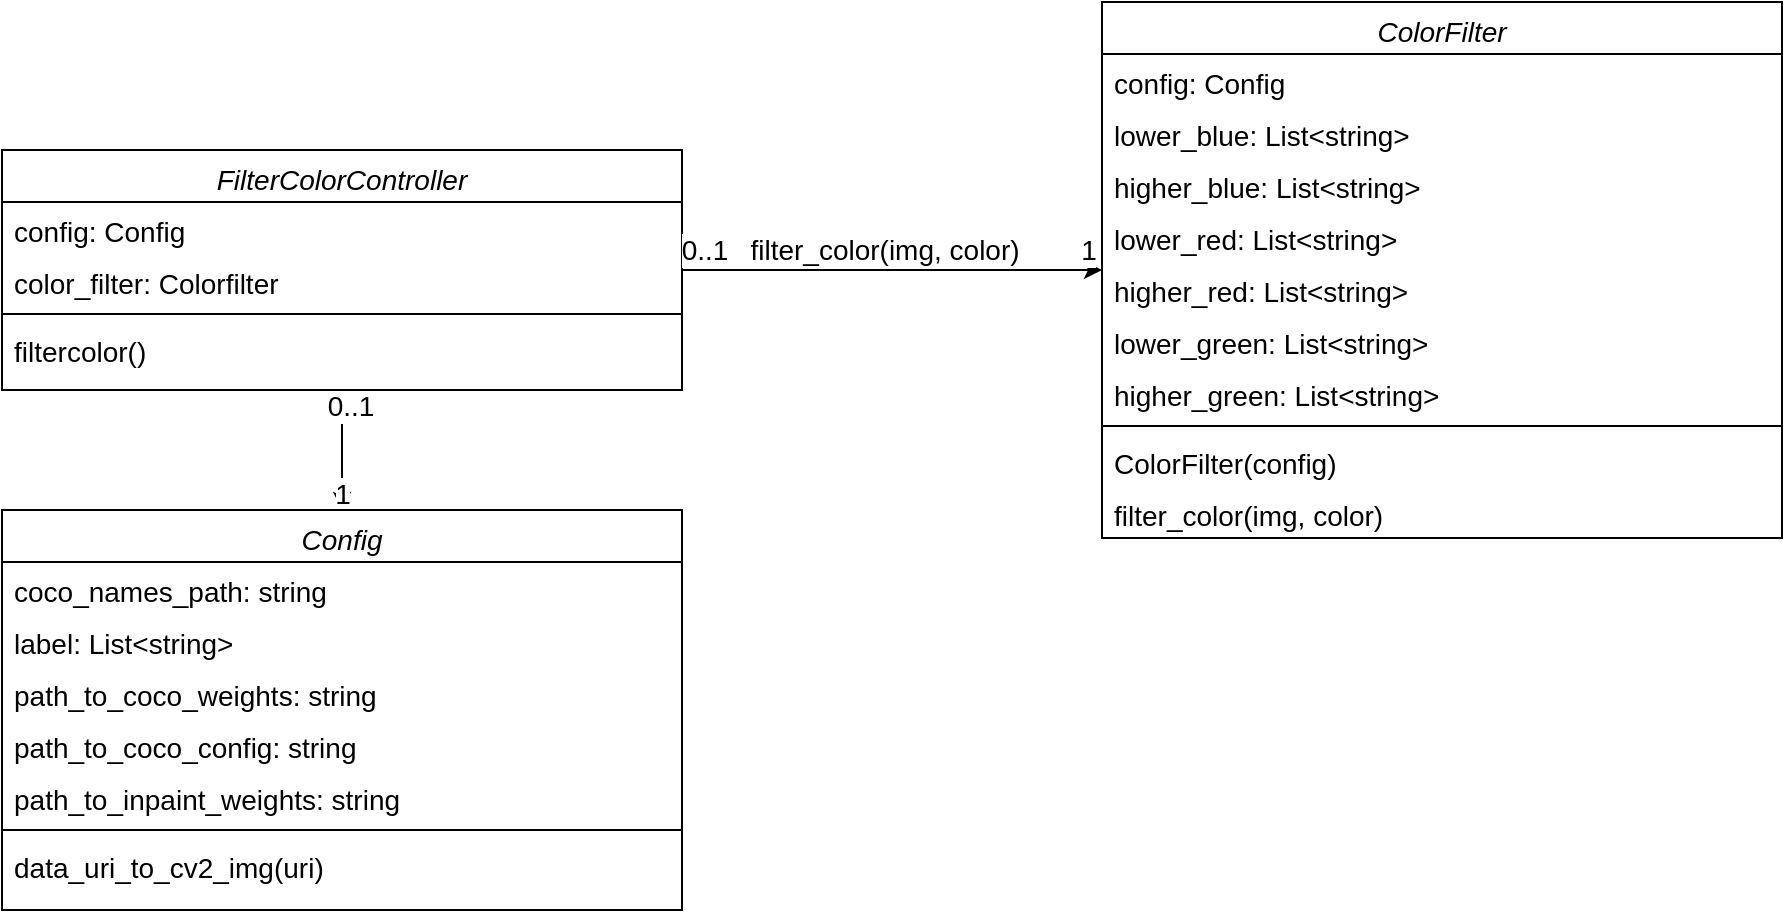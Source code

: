 <mxfile version="16.3.0" type="device"><diagram id="C5RBs43oDa-KdzZeNtuy" name="Page-1"><mxGraphModel dx="2048" dy="664" grid="1" gridSize="10" guides="1" tooltips="1" connect="1" arrows="1" fold="1" page="1" pageScale="1" pageWidth="827" pageHeight="1169" math="0" shadow="0"><root><mxCell id="WIyWlLk6GJQsqaUBKTNV-0"/><mxCell id="WIyWlLk6GJQsqaUBKTNV-1" parent="WIyWlLk6GJQsqaUBKTNV-0"/><mxCell id="WJJ1jg101ODpLNlY3qlD-9" style="edgeStyle=orthogonalEdgeStyle;rounded=0;orthogonalLoop=1;jettySize=auto;html=1;exitX=0.5;exitY=1;exitDx=0;exitDy=0;entryX=0.5;entryY=0;entryDx=0;entryDy=0;fontSize=14;" parent="WIyWlLk6GJQsqaUBKTNV-1" source="zkfFHV4jXpPFQw0GAbJ--0" target="WJJ1jg101ODpLNlY3qlD-0" edge="1"><mxGeometry relative="1" as="geometry"/></mxCell><mxCell id="WJJ1jg101ODpLNlY3qlD-10" value="0..1" style="edgeLabel;html=1;align=center;verticalAlign=middle;resizable=0;points=[];fontSize=14;" parent="WJJ1jg101ODpLNlY3qlD-9" vertex="1" connectable="0"><mxGeometry x="-0.733" y="4" relative="1" as="geometry"><mxPoint as="offset"/></mxGeometry></mxCell><mxCell id="WJJ1jg101ODpLNlY3qlD-11" value="1" style="edgeLabel;html=1;align=center;verticalAlign=middle;resizable=0;points=[];fontSize=14;" parent="WJJ1jg101ODpLNlY3qlD-9" vertex="1" connectable="0"><mxGeometry x="0.733" y="-1" relative="1" as="geometry"><mxPoint x="1" as="offset"/></mxGeometry></mxCell><mxCell id="zkfFHV4jXpPFQw0GAbJ--0" value="FilterColorController" style="swimlane;fontStyle=2;align=center;verticalAlign=top;childLayout=stackLayout;horizontal=1;startSize=26;horizontalStack=0;resizeParent=1;resizeLast=0;collapsible=1;marginBottom=0;rounded=0;shadow=0;strokeWidth=1;fontSize=14;" parent="WIyWlLk6GJQsqaUBKTNV-1" vertex="1"><mxGeometry x="-40" y="110" width="340" height="120" as="geometry"><mxRectangle x="230" y="140" width="160" height="26" as="alternateBounds"/></mxGeometry></mxCell><mxCell id="gBL0n0PFfUWfjec8VvNy-0" value="config: Config" style="text;align=left;verticalAlign=top;spacingLeft=4;spacingRight=4;overflow=hidden;rotatable=0;points=[[0,0.5],[1,0.5]];portConstraint=eastwest;rounded=0;shadow=0;html=0;fontSize=14;" parent="zkfFHV4jXpPFQw0GAbJ--0" vertex="1"><mxGeometry y="26" width="340" height="26" as="geometry"/></mxCell><mxCell id="zkfFHV4jXpPFQw0GAbJ--2" value="color_filter: Colorfilter" style="text;align=left;verticalAlign=top;spacingLeft=4;spacingRight=4;overflow=hidden;rotatable=0;points=[[0,0.5],[1,0.5]];portConstraint=eastwest;rounded=0;shadow=0;html=0;fontSize=14;" parent="zkfFHV4jXpPFQw0GAbJ--0" vertex="1"><mxGeometry y="52" width="340" height="26" as="geometry"/></mxCell><mxCell id="zkfFHV4jXpPFQw0GAbJ--4" value="" style="line;html=1;strokeWidth=1;align=left;verticalAlign=middle;spacingTop=-1;spacingLeft=3;spacingRight=3;rotatable=0;labelPosition=right;points=[];portConstraint=eastwest;fontSize=14;" parent="zkfFHV4jXpPFQw0GAbJ--0" vertex="1"><mxGeometry y="78" width="340" height="8" as="geometry"/></mxCell><mxCell id="zkfFHV4jXpPFQw0GAbJ--5" value="filtercolor()" style="text;align=left;verticalAlign=top;spacingLeft=4;spacingRight=4;overflow=hidden;rotatable=0;points=[[0,0.5],[1,0.5]];portConstraint=eastwest;fontSize=14;" parent="zkfFHV4jXpPFQw0GAbJ--0" vertex="1"><mxGeometry y="86" width="340" height="26" as="geometry"/></mxCell><mxCell id="gBL0n0PFfUWfjec8VvNy-3" value="ColorFilter" style="swimlane;fontStyle=2;align=center;verticalAlign=top;childLayout=stackLayout;horizontal=1;startSize=26;horizontalStack=0;resizeParent=1;resizeLast=0;collapsible=1;marginBottom=0;rounded=0;shadow=0;strokeWidth=1;fontSize=14;" parent="WIyWlLk6GJQsqaUBKTNV-1" vertex="1"><mxGeometry x="510" y="36" width="340" height="268" as="geometry"><mxRectangle x="230" y="140" width="160" height="26" as="alternateBounds"/></mxGeometry></mxCell><mxCell id="gBL0n0PFfUWfjec8VvNy-4" value="config: Config" style="text;align=left;verticalAlign=top;spacingLeft=4;spacingRight=4;overflow=hidden;rotatable=0;points=[[0,0.5],[1,0.5]];portConstraint=eastwest;rounded=0;shadow=0;html=0;fontSize=14;" parent="gBL0n0PFfUWfjec8VvNy-3" vertex="1"><mxGeometry y="26" width="340" height="26" as="geometry"/></mxCell><mxCell id="WJJ1jg101ODpLNlY3qlD-13" value="lower_blue: List&lt;string&gt;" style="text;align=left;verticalAlign=top;spacingLeft=4;spacingRight=4;overflow=hidden;rotatable=0;points=[[0,0.5],[1,0.5]];portConstraint=eastwest;rounded=0;shadow=0;html=0;fontSize=14;" parent="gBL0n0PFfUWfjec8VvNy-3" vertex="1"><mxGeometry y="52" width="340" height="26" as="geometry"/></mxCell><mxCell id="WJJ1jg101ODpLNlY3qlD-16" value="higher_blue: List&lt;string&gt;" style="text;align=left;verticalAlign=top;spacingLeft=4;spacingRight=4;overflow=hidden;rotatable=0;points=[[0,0.5],[1,0.5]];portConstraint=eastwest;rounded=0;shadow=0;html=0;fontSize=14;" parent="gBL0n0PFfUWfjec8VvNy-3" vertex="1"><mxGeometry y="78" width="340" height="26" as="geometry"/></mxCell><mxCell id="WJJ1jg101ODpLNlY3qlD-17" value="lower_red: List&lt;string&gt;" style="text;align=left;verticalAlign=top;spacingLeft=4;spacingRight=4;overflow=hidden;rotatable=0;points=[[0,0.5],[1,0.5]];portConstraint=eastwest;rounded=0;shadow=0;html=0;fontSize=14;" parent="gBL0n0PFfUWfjec8VvNy-3" vertex="1"><mxGeometry y="104" width="340" height="26" as="geometry"/></mxCell><mxCell id="WJJ1jg101ODpLNlY3qlD-15" value="higher_red: List&lt;string&gt;" style="text;align=left;verticalAlign=top;spacingLeft=4;spacingRight=4;overflow=hidden;rotatable=0;points=[[0,0.5],[1,0.5]];portConstraint=eastwest;rounded=0;shadow=0;html=0;fontSize=14;" parent="gBL0n0PFfUWfjec8VvNy-3" vertex="1"><mxGeometry y="130" width="340" height="26" as="geometry"/></mxCell><mxCell id="WJJ1jg101ODpLNlY3qlD-14" value="lower_green: List&lt;string&gt;" style="text;align=left;verticalAlign=top;spacingLeft=4;spacingRight=4;overflow=hidden;rotatable=0;points=[[0,0.5],[1,0.5]];portConstraint=eastwest;rounded=0;shadow=0;html=0;fontSize=14;" parent="gBL0n0PFfUWfjec8VvNy-3" vertex="1"><mxGeometry y="156" width="340" height="26" as="geometry"/></mxCell><mxCell id="gBL0n0PFfUWfjec8VvNy-7" value="higher_green: List&lt;string&gt;" style="text;align=left;verticalAlign=top;spacingLeft=4;spacingRight=4;overflow=hidden;rotatable=0;points=[[0,0.5],[1,0.5]];portConstraint=eastwest;rounded=0;shadow=0;html=0;fontSize=14;" parent="gBL0n0PFfUWfjec8VvNy-3" vertex="1"><mxGeometry y="182" width="340" height="26" as="geometry"/></mxCell><mxCell id="gBL0n0PFfUWfjec8VvNy-8" value="" style="line;html=1;strokeWidth=1;align=left;verticalAlign=middle;spacingTop=-1;spacingLeft=3;spacingRight=3;rotatable=0;labelPosition=right;points=[];portConstraint=eastwest;fontSize=14;" parent="gBL0n0PFfUWfjec8VvNy-3" vertex="1"><mxGeometry y="208" width="340" height="8" as="geometry"/></mxCell><mxCell id="gBL0n0PFfUWfjec8VvNy-9" value="ColorFilter(config)" style="text;align=left;verticalAlign=top;spacingLeft=4;spacingRight=4;overflow=hidden;rotatable=0;points=[[0,0.5],[1,0.5]];portConstraint=eastwest;fontSize=14;" parent="gBL0n0PFfUWfjec8VvNy-3" vertex="1"><mxGeometry y="216" width="340" height="26" as="geometry"/></mxCell><mxCell id="WJJ1jg101ODpLNlY3qlD-18" value="filter_color(img, color)" style="text;align=left;verticalAlign=top;spacingLeft=4;spacingRight=4;overflow=hidden;rotatable=0;points=[[0,0.5],[1,0.5]];portConstraint=eastwest;fontSize=14;" parent="gBL0n0PFfUWfjec8VvNy-3" vertex="1"><mxGeometry y="242" width="340" height="26" as="geometry"/></mxCell><mxCell id="gBL0n0PFfUWfjec8VvNy-29" style="edgeStyle=none;rounded=0;orthogonalLoop=1;jettySize=auto;html=1;fontSize=14;" parent="WIyWlLk6GJQsqaUBKTNV-1" source="zkfFHV4jXpPFQw0GAbJ--0" target="gBL0n0PFfUWfjec8VvNy-3" edge="1"><mxGeometry relative="1" as="geometry"><mxPoint x="270" y="205" as="sourcePoint"/></mxGeometry></mxCell><mxCell id="gBL0n0PFfUWfjec8VvNy-35" value="filter_color(img, color)" style="edgeLabel;html=1;align=center;verticalAlign=middle;resizable=0;points=[];fontSize=14;" parent="gBL0n0PFfUWfjec8VvNy-29" vertex="1" connectable="0"><mxGeometry x="-0.045" y="-3" relative="1" as="geometry"><mxPoint y="-13" as="offset"/></mxGeometry></mxCell><mxCell id="gBL0n0PFfUWfjec8VvNy-36" value="1" style="edgeLabel;html=1;align=center;verticalAlign=middle;resizable=0;points=[];fontSize=14;" parent="gBL0n0PFfUWfjec8VvNy-29" vertex="1" connectable="0"><mxGeometry x="0.936" y="1" relative="1" as="geometry"><mxPoint x="-1" y="-9" as="offset"/></mxGeometry></mxCell><mxCell id="gBL0n0PFfUWfjec8VvNy-37" value="0..1" style="edgeLabel;html=1;align=center;verticalAlign=middle;resizable=0;points=[];fontSize=14;" parent="gBL0n0PFfUWfjec8VvNy-29" vertex="1" connectable="0"><mxGeometry x="-0.936" y="-2" relative="1" as="geometry"><mxPoint x="4" y="-12" as="offset"/></mxGeometry></mxCell><mxCell id="WJJ1jg101ODpLNlY3qlD-0" value="Config" style="swimlane;fontStyle=2;align=center;verticalAlign=top;childLayout=stackLayout;horizontal=1;startSize=26;horizontalStack=0;resizeParent=1;resizeLast=0;collapsible=1;marginBottom=0;rounded=0;shadow=0;strokeWidth=1;fontSize=14;" parent="WIyWlLk6GJQsqaUBKTNV-1" vertex="1"><mxGeometry x="-40" y="290" width="340" height="200" as="geometry"><mxRectangle x="230" y="140" width="160" height="26" as="alternateBounds"/></mxGeometry></mxCell><mxCell id="WJJ1jg101ODpLNlY3qlD-1" value="coco_names_path: string    " style="text;align=left;verticalAlign=top;spacingLeft=4;spacingRight=4;overflow=hidden;rotatable=0;points=[[0,0.5],[1,0.5]];portConstraint=eastwest;rounded=0;shadow=0;html=0;fontSize=14;" parent="WJJ1jg101ODpLNlY3qlD-0" vertex="1"><mxGeometry y="26" width="340" height="26" as="geometry"/></mxCell><mxCell id="WJJ1jg101ODpLNlY3qlD-2" value="label: List&lt;string&gt;" style="text;align=left;verticalAlign=top;spacingLeft=4;spacingRight=4;overflow=hidden;rotatable=0;points=[[0,0.5],[1,0.5]];portConstraint=eastwest;fontSize=14;" parent="WJJ1jg101ODpLNlY3qlD-0" vertex="1"><mxGeometry y="52" width="340" height="26" as="geometry"/></mxCell><mxCell id="WJJ1jg101ODpLNlY3qlD-3" value="path_to_coco_weights: string" style="text;align=left;verticalAlign=top;spacingLeft=4;spacingRight=4;overflow=hidden;rotatable=0;points=[[0,0.5],[1,0.5]];portConstraint=eastwest;rounded=0;shadow=0;html=0;fontSize=14;" parent="WJJ1jg101ODpLNlY3qlD-0" vertex="1"><mxGeometry y="78" width="340" height="26" as="geometry"/></mxCell><mxCell id="WJJ1jg101ODpLNlY3qlD-8" value="path_to_coco_config: string" style="text;align=left;verticalAlign=top;spacingLeft=4;spacingRight=4;overflow=hidden;rotatable=0;points=[[0,0.5],[1,0.5]];portConstraint=eastwest;rounded=0;shadow=0;html=0;fontSize=14;" parent="WJJ1jg101ODpLNlY3qlD-0" vertex="1"><mxGeometry y="104" width="340" height="26" as="geometry"/></mxCell><mxCell id="WJJ1jg101ODpLNlY3qlD-7" value="path_to_inpaint_weights: string" style="text;align=left;verticalAlign=top;spacingLeft=4;spacingRight=4;overflow=hidden;rotatable=0;points=[[0,0.5],[1,0.5]];portConstraint=eastwest;rounded=0;shadow=0;html=0;fontSize=14;" parent="WJJ1jg101ODpLNlY3qlD-0" vertex="1"><mxGeometry y="130" width="340" height="26" as="geometry"/></mxCell><mxCell id="WJJ1jg101ODpLNlY3qlD-5" value="" style="line;html=1;strokeWidth=1;align=left;verticalAlign=middle;spacingTop=-1;spacingLeft=3;spacingRight=3;rotatable=0;labelPosition=right;points=[];portConstraint=eastwest;fontSize=14;" parent="WJJ1jg101ODpLNlY3qlD-0" vertex="1"><mxGeometry y="156" width="340" height="8" as="geometry"/></mxCell><mxCell id="WJJ1jg101ODpLNlY3qlD-6" value="data_uri_to_cv2_img(uri)" style="text;align=left;verticalAlign=top;spacingLeft=4;spacingRight=4;overflow=hidden;rotatable=0;points=[[0,0.5],[1,0.5]];portConstraint=eastwest;fontSize=14;" parent="WJJ1jg101ODpLNlY3qlD-0" vertex="1"><mxGeometry y="164" width="340" height="26" as="geometry"/></mxCell></root></mxGraphModel></diagram></mxfile>